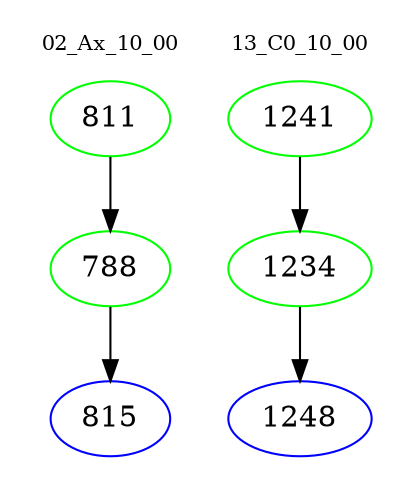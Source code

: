 digraph{
subgraph cluster_0 {
color = white
label = "02_Ax_10_00";
fontsize=10;
T0_811 [label="811", color="green"]
T0_811 -> T0_788 [color="black"]
T0_788 [label="788", color="green"]
T0_788 -> T0_815 [color="black"]
T0_815 [label="815", color="blue"]
}
subgraph cluster_1 {
color = white
label = "13_C0_10_00";
fontsize=10;
T1_1241 [label="1241", color="green"]
T1_1241 -> T1_1234 [color="black"]
T1_1234 [label="1234", color="green"]
T1_1234 -> T1_1248 [color="black"]
T1_1248 [label="1248", color="blue"]
}
}

